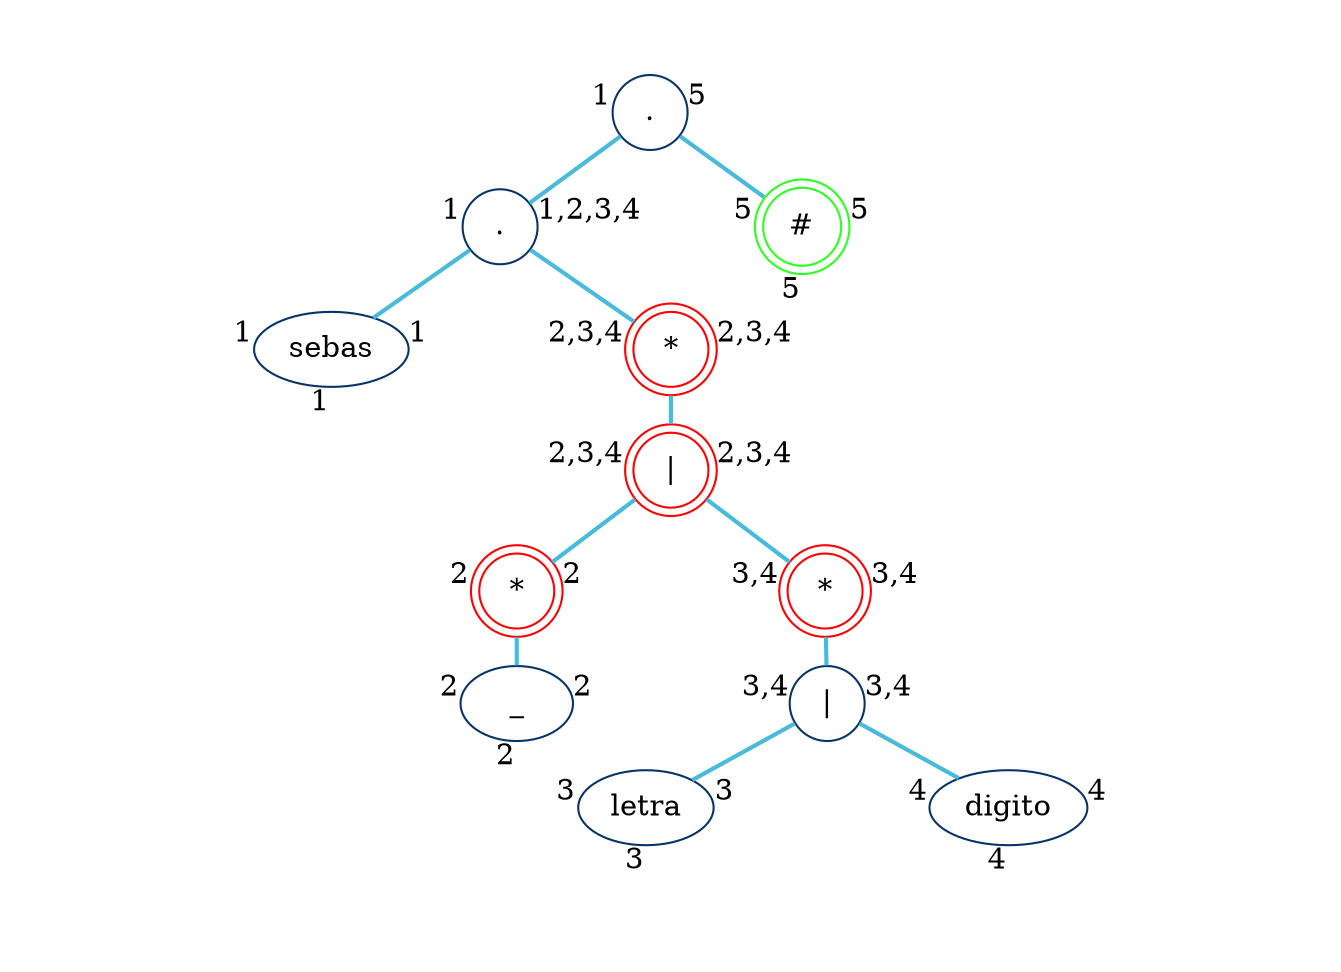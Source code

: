 graph Arbol_Sintactico{

graph [pad="0.5", nodesep="1.2", ranksep="0.2"];
edge [penwidth=2, color="#48BADC"];
node [shape = circle, color="#06346A"];node0[label = "." ];
node0 -- node00
node00[label = "." ];
node00 -- node000
node000[label = "sebas", shape = oval ];
node00 -- node001
node001[label = "*"shape=doublecircle, color=red ];
node001 -- node0010
node0010[label = "|"shape=doublecircle, color=red ];
node0010 -- node00100
node00100[label = "*"shape=doublecircle, color=red ];
node00100 -- node001000
node001000[label = "_", shape = oval ];
node0010 -- node00101
node00101[label = "*"shape=doublecircle, color=red ];
node00101 -- node001010
node001010[label = "|" ];
node001010 -- node0010100
node0010100[label = "letra", shape = oval ];
node001010 -- node0010101
node0010101[label = "digito", shape = oval ];
node0 -- node01
node01[label = "#",shape=doublecircle, color="#2BFF1D" ];

 edge [penwidth=0];node0:w--node0:w[taillabel="1"]
node0:e--node0:e[taillabel="5"]
node00:w--node00:w[taillabel="1"]
node00:e--node00:e[taillabel="1,2,3,4"]
node000:w--node000:w[taillabel="1"]
node000:e--node000:e[taillabel="1"]
node000:s--node000:s[taillabel="1"]
node001:w--node001:w[taillabel="2,3,4"]
node001:e--node001:e[taillabel="2,3,4"]
node0010:w--node0010:w[taillabel="2,3,4"]
node0010:e--node0010:e[taillabel="2,3,4"]
node00100:w--node00100:w[taillabel="2"]
node00100:e--node00100:e[taillabel="2"]
node001000:w--node001000:w[taillabel="2"]
node001000:e--node001000:e[taillabel="2"]
node001000:s--node001000:s[taillabel="2"]
node00101:w--node00101:w[taillabel="3,4"]
node00101:e--node00101:e[taillabel="3,4"]
node001010:w--node001010:w[taillabel="3,4"]
node001010:e--node001010:e[taillabel="3,4"]
node0010100:w--node0010100:w[taillabel="3"]
node0010100:e--node0010100:e[taillabel="3"]
node0010100:s--node0010100:s[taillabel="3"]
node0010101:w--node0010101:w[taillabel="4"]
node0010101:e--node0010101:e[taillabel="4"]
node0010101:s--node0010101:s[taillabel="4"]
node01:w--node01:w[taillabel="5"]
node01:e--node01:e[taillabel="5"]
node01:s--node01:s[taillabel="5"]


}
